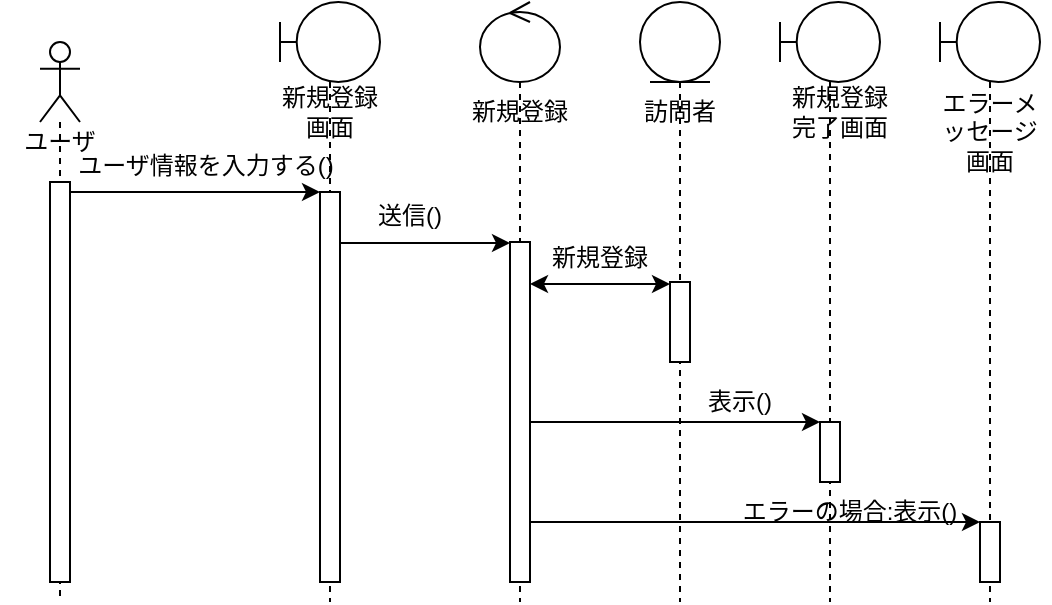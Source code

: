 <mxfile version="28.2.2">
  <diagram name="ページ1" id="V_LhNXWwExUAHjZNSQHr">
    <mxGraphModel dx="1449" dy="368" grid="1" gridSize="10" guides="1" tooltips="1" connect="1" arrows="1" fold="1" page="1" pageScale="1" pageWidth="827" pageHeight="1169" math="0" shadow="0">
      <root>
        <mxCell id="0" />
        <mxCell id="1" parent="0" />
        <mxCell id="WkHYgxxMJsWWE1bAWAV_-7" value="" style="shape=umlLifeline;perimeter=lifelinePerimeter;whiteSpace=wrap;html=1;container=1;dropTarget=0;collapsible=0;recursiveResize=0;outlineConnect=0;portConstraint=eastwest;newEdgeStyle={&quot;curved&quot;:0,&quot;rounded&quot;:0};participant=umlActor;" vertex="1" parent="1">
          <mxGeometry y="100" width="20" height="280" as="geometry" />
        </mxCell>
        <mxCell id="WkHYgxxMJsWWE1bAWAV_-8" value="" style="html=1;points=[[0,0,0,0,5],[0,1,0,0,-5],[1,0,0,0,5],[1,1,0,0,-5]];perimeter=orthogonalPerimeter;outlineConnect=0;targetShapes=umlLifeline;portConstraint=eastwest;newEdgeStyle={&quot;curved&quot;:0,&quot;rounded&quot;:0};" vertex="1" parent="WkHYgxxMJsWWE1bAWAV_-7">
          <mxGeometry x="5" y="70" width="10" height="200" as="geometry" />
        </mxCell>
        <mxCell id="WkHYgxxMJsWWE1bAWAV_-15" value="" style="shape=umlLifeline;perimeter=lifelinePerimeter;whiteSpace=wrap;html=1;container=1;dropTarget=0;collapsible=0;recursiveResize=0;outlineConnect=0;portConstraint=eastwest;newEdgeStyle={&quot;curved&quot;:0,&quot;rounded&quot;:0};participant=umlBoundary;" vertex="1" parent="1">
          <mxGeometry x="120" y="80" width="50" height="300" as="geometry" />
        </mxCell>
        <mxCell id="WkHYgxxMJsWWE1bAWAV_-28" value="" style="html=1;points=[[0,0,0,0,5],[0,1,0,0,-5],[1,0,0,0,5],[1,1,0,0,-5]];perimeter=orthogonalPerimeter;outlineConnect=0;targetShapes=umlLifeline;portConstraint=eastwest;newEdgeStyle={&quot;curved&quot;:0,&quot;rounded&quot;:0};spacing=2;" vertex="1" parent="WkHYgxxMJsWWE1bAWAV_-15">
          <mxGeometry x="20" y="95" width="10" height="195" as="geometry" />
        </mxCell>
        <mxCell id="WkHYgxxMJsWWE1bAWAV_-16" value="" style="shape=umlLifeline;perimeter=lifelinePerimeter;whiteSpace=wrap;html=1;container=1;dropTarget=0;collapsible=0;recursiveResize=0;outlineConnect=0;portConstraint=eastwest;newEdgeStyle={&quot;curved&quot;:0,&quot;rounded&quot;:0};participant=umlBoundary;" vertex="1" parent="1">
          <mxGeometry x="450" y="80" width="50" height="300" as="geometry" />
        </mxCell>
        <mxCell id="WkHYgxxMJsWWE1bAWAV_-47" value="" style="html=1;points=[[0,0,0,0,5],[0,1,0,0,-5],[1,0,0,0,5],[1,1,0,0,-5]];perimeter=orthogonalPerimeter;outlineConnect=0;targetShapes=umlLifeline;portConstraint=eastwest;newEdgeStyle={&quot;curved&quot;:0,&quot;rounded&quot;:0};" vertex="1" parent="WkHYgxxMJsWWE1bAWAV_-16">
          <mxGeometry x="20" y="260" width="10" height="30" as="geometry" />
        </mxCell>
        <mxCell id="WkHYgxxMJsWWE1bAWAV_-17" value="" style="shape=umlLifeline;perimeter=lifelinePerimeter;whiteSpace=wrap;html=1;container=1;dropTarget=0;collapsible=0;recursiveResize=0;outlineConnect=0;portConstraint=eastwest;newEdgeStyle={&quot;curved&quot;:0,&quot;rounded&quot;:0};participant=umlEntity;" vertex="1" parent="1">
          <mxGeometry x="300" y="80" width="40" height="300" as="geometry" />
        </mxCell>
        <mxCell id="WkHYgxxMJsWWE1bAWAV_-31" value="" style="html=1;points=[[0,0,0,0,5],[0,1,0,0,-5],[1,0,0,0,5],[1,1,0,0,-5]];perimeter=orthogonalPerimeter;outlineConnect=0;targetShapes=umlLifeline;portConstraint=eastwest;newEdgeStyle={&quot;curved&quot;:0,&quot;rounded&quot;:0};" vertex="1" parent="WkHYgxxMJsWWE1bAWAV_-17">
          <mxGeometry x="15" y="140" width="10" height="40" as="geometry" />
        </mxCell>
        <mxCell id="WkHYgxxMJsWWE1bAWAV_-20" value="" style="shape=umlLifeline;perimeter=lifelinePerimeter;whiteSpace=wrap;html=1;container=1;dropTarget=0;collapsible=0;recursiveResize=0;outlineConnect=0;portConstraint=eastwest;newEdgeStyle={&quot;curved&quot;:0,&quot;rounded&quot;:0};participant=umlControl;" vertex="1" parent="1">
          <mxGeometry x="220" y="80" width="40" height="300" as="geometry" />
        </mxCell>
        <mxCell id="WkHYgxxMJsWWE1bAWAV_-30" value="" style="html=1;points=[[0,0,0,0,5],[0,1,0,0,-5],[1,0,0,0,5],[1,1,0,0,-5]];perimeter=orthogonalPerimeter;outlineConnect=0;targetShapes=umlLifeline;portConstraint=eastwest;newEdgeStyle={&quot;curved&quot;:0,&quot;rounded&quot;:0};" vertex="1" parent="WkHYgxxMJsWWE1bAWAV_-20">
          <mxGeometry x="15" y="120" width="10" height="170" as="geometry" />
        </mxCell>
        <mxCell id="WkHYgxxMJsWWE1bAWAV_-21" value="" style="shape=umlLifeline;perimeter=lifelinePerimeter;whiteSpace=wrap;html=1;container=1;dropTarget=0;collapsible=0;recursiveResize=0;outlineConnect=0;portConstraint=eastwest;newEdgeStyle={&quot;curved&quot;:0,&quot;rounded&quot;:0};participant=umlBoundary;" vertex="1" parent="1">
          <mxGeometry x="370" y="80" width="50" height="300" as="geometry" />
        </mxCell>
        <mxCell id="WkHYgxxMJsWWE1bAWAV_-42" value="" style="html=1;points=[[0,0,0,0,5],[0,1,0,0,-5],[1,0,0,0,5],[1,1,0,0,-5]];perimeter=orthogonalPerimeter;outlineConnect=0;targetShapes=umlLifeline;portConstraint=eastwest;newEdgeStyle={&quot;curved&quot;:0,&quot;rounded&quot;:0};" vertex="1" parent="WkHYgxxMJsWWE1bAWAV_-21">
          <mxGeometry x="20" y="210" width="10" height="30" as="geometry" />
        </mxCell>
        <mxCell id="WkHYgxxMJsWWE1bAWAV_-22" value="新規登録画面" style="text;html=1;align=center;verticalAlign=middle;whiteSpace=wrap;rounded=0;" vertex="1" parent="1">
          <mxGeometry x="115" y="120" width="60" height="30" as="geometry" />
        </mxCell>
        <mxCell id="WkHYgxxMJsWWE1bAWAV_-23" value="新規登録" style="text;html=1;align=center;verticalAlign=middle;whiteSpace=wrap;rounded=0;" vertex="1" parent="1">
          <mxGeometry x="210" y="120" width="60" height="30" as="geometry" />
        </mxCell>
        <mxCell id="WkHYgxxMJsWWE1bAWAV_-24" value="訪問者" style="text;html=1;align=center;verticalAlign=middle;whiteSpace=wrap;rounded=0;" vertex="1" parent="1">
          <mxGeometry x="290" y="120" width="60" height="30" as="geometry" />
        </mxCell>
        <mxCell id="WkHYgxxMJsWWE1bAWAV_-25" value="新規登録完了画面" style="text;html=1;align=center;verticalAlign=middle;whiteSpace=wrap;rounded=0;" vertex="1" parent="1">
          <mxGeometry x="370" y="120" width="60" height="30" as="geometry" />
        </mxCell>
        <mxCell id="WkHYgxxMJsWWE1bAWAV_-26" value="エラーメッセージ画面" style="text;html=1;align=center;verticalAlign=middle;whiteSpace=wrap;rounded=0;" vertex="1" parent="1">
          <mxGeometry x="445" y="130" width="60" height="30" as="geometry" />
        </mxCell>
        <mxCell id="WkHYgxxMJsWWE1bAWAV_-27" value="ユーザ" style="text;html=1;align=center;verticalAlign=middle;whiteSpace=wrap;rounded=0;" vertex="1" parent="1">
          <mxGeometry x="-20" y="140" width="60" height="20" as="geometry" />
        </mxCell>
        <mxCell id="WkHYgxxMJsWWE1bAWAV_-29" value="" style="endArrow=classic;html=1;rounded=0;exitX=1;exitY=0;exitDx=0;exitDy=5;exitPerimeter=0;" edge="1" parent="1" source="WkHYgxxMJsWWE1bAWAV_-8" target="WkHYgxxMJsWWE1bAWAV_-28">
          <mxGeometry width="50" height="50" relative="1" as="geometry">
            <mxPoint x="90" y="190" as="sourcePoint" />
            <mxPoint x="210" y="190" as="targetPoint" />
          </mxGeometry>
        </mxCell>
        <mxCell id="WkHYgxxMJsWWE1bAWAV_-32" value="" style="endArrow=classic;html=1;rounded=0;" edge="1" parent="1">
          <mxGeometry width="50" height="50" relative="1" as="geometry">
            <mxPoint x="150.0" y="200.5" as="sourcePoint" />
            <mxPoint x="235.0" y="200.5" as="targetPoint" />
          </mxGeometry>
        </mxCell>
        <mxCell id="WkHYgxxMJsWWE1bAWAV_-34" value="" style="endArrow=classic;startArrow=classic;html=1;rounded=0;" edge="1" parent="1" target="WkHYgxxMJsWWE1bAWAV_-31">
          <mxGeometry width="50" height="50" relative="1" as="geometry">
            <mxPoint x="245.0" y="221" as="sourcePoint" />
            <mxPoint x="310" y="221" as="targetPoint" />
          </mxGeometry>
        </mxCell>
        <mxCell id="WkHYgxxMJsWWE1bAWAV_-37" value="ユーザ情報を入力する()" style="text;html=1;align=center;verticalAlign=middle;whiteSpace=wrap;rounded=0;" vertex="1" parent="1">
          <mxGeometry x="10" y="160" width="146" height="4" as="geometry" />
        </mxCell>
        <mxCell id="WkHYgxxMJsWWE1bAWAV_-38" value="送信()" style="text;html=1;align=center;verticalAlign=middle;whiteSpace=wrap;rounded=0;" vertex="1" parent="1">
          <mxGeometry x="160" y="180" width="50" height="13" as="geometry" />
        </mxCell>
        <mxCell id="WkHYgxxMJsWWE1bAWAV_-41" value="新規登録" style="text;html=1;align=center;verticalAlign=middle;whiteSpace=wrap;rounded=0;" vertex="1" parent="1">
          <mxGeometry x="250" y="193" width="60" height="30" as="geometry" />
        </mxCell>
        <mxCell id="WkHYgxxMJsWWE1bAWAV_-45" value="" style="endArrow=classic;html=1;rounded=0;" edge="1" parent="1" source="WkHYgxxMJsWWE1bAWAV_-30" target="WkHYgxxMJsWWE1bAWAV_-42">
          <mxGeometry width="50" height="50" relative="1" as="geometry">
            <mxPoint x="245" y="279.73" as="sourcePoint" />
            <mxPoint x="300" y="279.73" as="targetPoint" />
          </mxGeometry>
        </mxCell>
        <mxCell id="WkHYgxxMJsWWE1bAWAV_-46" value="表示()" style="text;html=1;align=center;verticalAlign=middle;whiteSpace=wrap;rounded=0;" vertex="1" parent="1">
          <mxGeometry x="330" y="280" width="40" as="geometry" />
        </mxCell>
        <mxCell id="WkHYgxxMJsWWE1bAWAV_-49" value="" style="endArrow=classic;html=1;rounded=0;" edge="1" parent="1" source="WkHYgxxMJsWWE1bAWAV_-30" target="WkHYgxxMJsWWE1bAWAV_-47">
          <mxGeometry width="50" height="50" relative="1" as="geometry">
            <mxPoint x="250" y="340" as="sourcePoint" />
            <mxPoint x="300" y="270" as="targetPoint" />
          </mxGeometry>
        </mxCell>
        <mxCell id="WkHYgxxMJsWWE1bAWAV_-50" value="エラーの場合:表示()" style="text;html=1;align=center;verticalAlign=middle;whiteSpace=wrap;rounded=0;" vertex="1" parent="1">
          <mxGeometry x="350" y="330" width="110" height="10" as="geometry" />
        </mxCell>
      </root>
    </mxGraphModel>
  </diagram>
</mxfile>

